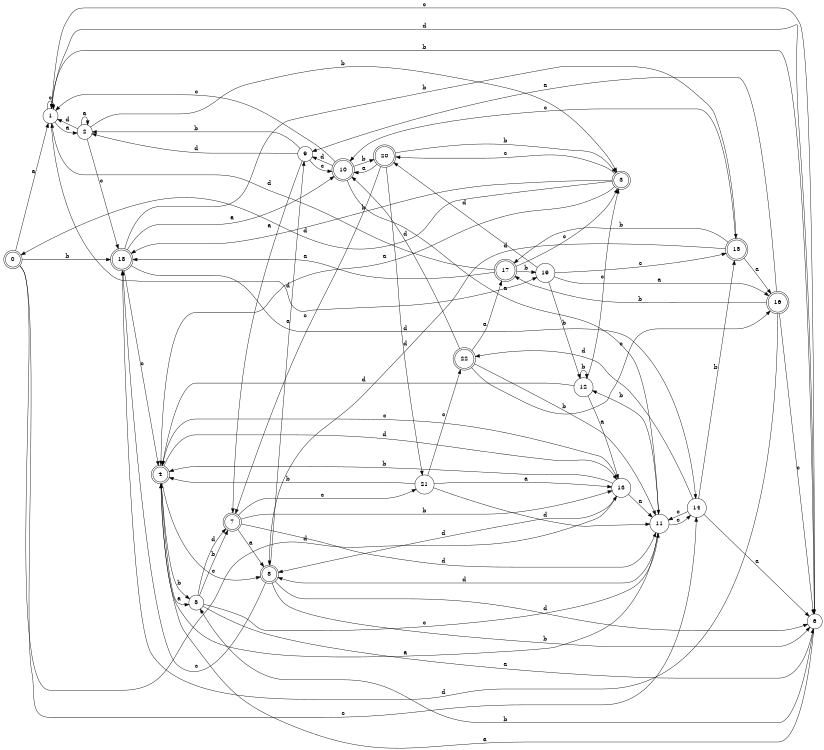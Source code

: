 digraph n19_5 {
__start0 [label="" shape="none"];

rankdir=LR;
size="8,5";

s0 [style="rounded,filled", color="black", fillcolor="white" shape="doublecircle", label="0"];
s1 [style="filled", color="black", fillcolor="white" shape="circle", label="1"];
s2 [style="filled", color="black", fillcolor="white" shape="circle", label="2"];
s3 [style="rounded,filled", color="black", fillcolor="white" shape="doublecircle", label="3"];
s4 [style="rounded,filled", color="black", fillcolor="white" shape="doublecircle", label="4"];
s5 [style="filled", color="black", fillcolor="white" shape="circle", label="5"];
s6 [style="filled", color="black", fillcolor="white" shape="circle", label="6"];
s7 [style="rounded,filled", color="black", fillcolor="white" shape="doublecircle", label="7"];
s8 [style="rounded,filled", color="black", fillcolor="white" shape="doublecircle", label="8"];
s9 [style="filled", color="black", fillcolor="white" shape="circle", label="9"];
s10 [style="rounded,filled", color="black", fillcolor="white" shape="doublecircle", label="10"];
s11 [style="filled", color="black", fillcolor="white" shape="circle", label="11"];
s12 [style="filled", color="black", fillcolor="white" shape="circle", label="12"];
s13 [style="filled", color="black", fillcolor="white" shape="circle", label="13"];
s14 [style="filled", color="black", fillcolor="white" shape="circle", label="14"];
s15 [style="rounded,filled", color="black", fillcolor="white" shape="doublecircle", label="15"];
s16 [style="rounded,filled", color="black", fillcolor="white" shape="doublecircle", label="16"];
s17 [style="rounded,filled", color="black", fillcolor="white" shape="doublecircle", label="17"];
s18 [style="rounded,filled", color="black", fillcolor="white" shape="doublecircle", label="18"];
s19 [style="filled", color="black", fillcolor="white" shape="circle", label="19"];
s20 [style="rounded,filled", color="black", fillcolor="white" shape="doublecircle", label="20"];
s21 [style="filled", color="black", fillcolor="white" shape="circle", label="21"];
s22 [style="rounded,filled", color="black", fillcolor="white" shape="doublecircle", label="22"];
s0 -> s1 [label="a"];
s0 -> s18 [label="b"];
s0 -> s14 [label="c"];
s0 -> s13 [label="d"];
s1 -> s2 [label="a"];
s1 -> s6 [label="b"];
s1 -> s1 [label="c"];
s1 -> s19 [label="d"];
s2 -> s2 [label="a"];
s2 -> s3 [label="b"];
s2 -> s18 [label="c"];
s2 -> s1 [label="d"];
s3 -> s4 [label="a"];
s3 -> s18 [label="b"];
s3 -> s20 [label="c"];
s3 -> s0 [label="d"];
s4 -> s5 [label="a"];
s4 -> s5 [label="b"];
s4 -> s8 [label="c"];
s4 -> s13 [label="d"];
s5 -> s6 [label="a"];
s5 -> s7 [label="b"];
s5 -> s11 [label="c"];
s5 -> s7 [label="d"];
s6 -> s4 [label="a"];
s6 -> s5 [label="b"];
s6 -> s1 [label="c"];
s6 -> s1 [label="d"];
s7 -> s8 [label="a"];
s7 -> s13 [label="b"];
s7 -> s21 [label="c"];
s7 -> s11 [label="d"];
s8 -> s9 [label="a"];
s8 -> s6 [label="b"];
s8 -> s18 [label="c"];
s8 -> s6 [label="d"];
s9 -> s7 [label="a"];
s9 -> s2 [label="b"];
s9 -> s10 [label="c"];
s9 -> s2 [label="d"];
s10 -> s11 [label="a"];
s10 -> s20 [label="b"];
s10 -> s1 [label="c"];
s10 -> s9 [label="d"];
s11 -> s4 [label="a"];
s11 -> s12 [label="b"];
s11 -> s14 [label="c"];
s11 -> s8 [label="d"];
s12 -> s13 [label="a"];
s12 -> s12 [label="b"];
s12 -> s3 [label="c"];
s12 -> s4 [label="d"];
s13 -> s11 [label="a"];
s13 -> s4 [label="b"];
s13 -> s4 [label="c"];
s13 -> s8 [label="d"];
s14 -> s6 [label="a"];
s14 -> s15 [label="b"];
s14 -> s11 [label="c"];
s14 -> s22 [label="d"];
s15 -> s16 [label="a"];
s15 -> s17 [label="b"];
s15 -> s10 [label="c"];
s15 -> s8 [label="d"];
s16 -> s9 [label="a"];
s16 -> s17 [label="b"];
s16 -> s6 [label="c"];
s16 -> s18 [label="d"];
s17 -> s18 [label="a"];
s17 -> s19 [label="b"];
s17 -> s3 [label="c"];
s17 -> s1 [label="d"];
s18 -> s10 [label="a"];
s18 -> s15 [label="b"];
s18 -> s4 [label="c"];
s18 -> s14 [label="d"];
s19 -> s16 [label="a"];
s19 -> s12 [label="b"];
s19 -> s15 [label="c"];
s19 -> s20 [label="d"];
s20 -> s10 [label="a"];
s20 -> s3 [label="b"];
s20 -> s7 [label="c"];
s20 -> s21 [label="d"];
s21 -> s13 [label="a"];
s21 -> s4 [label="b"];
s21 -> s22 [label="c"];
s21 -> s11 [label="d"];
s22 -> s17 [label="a"];
s22 -> s11 [label="b"];
s22 -> s16 [label="c"];
s22 -> s10 [label="d"];

}